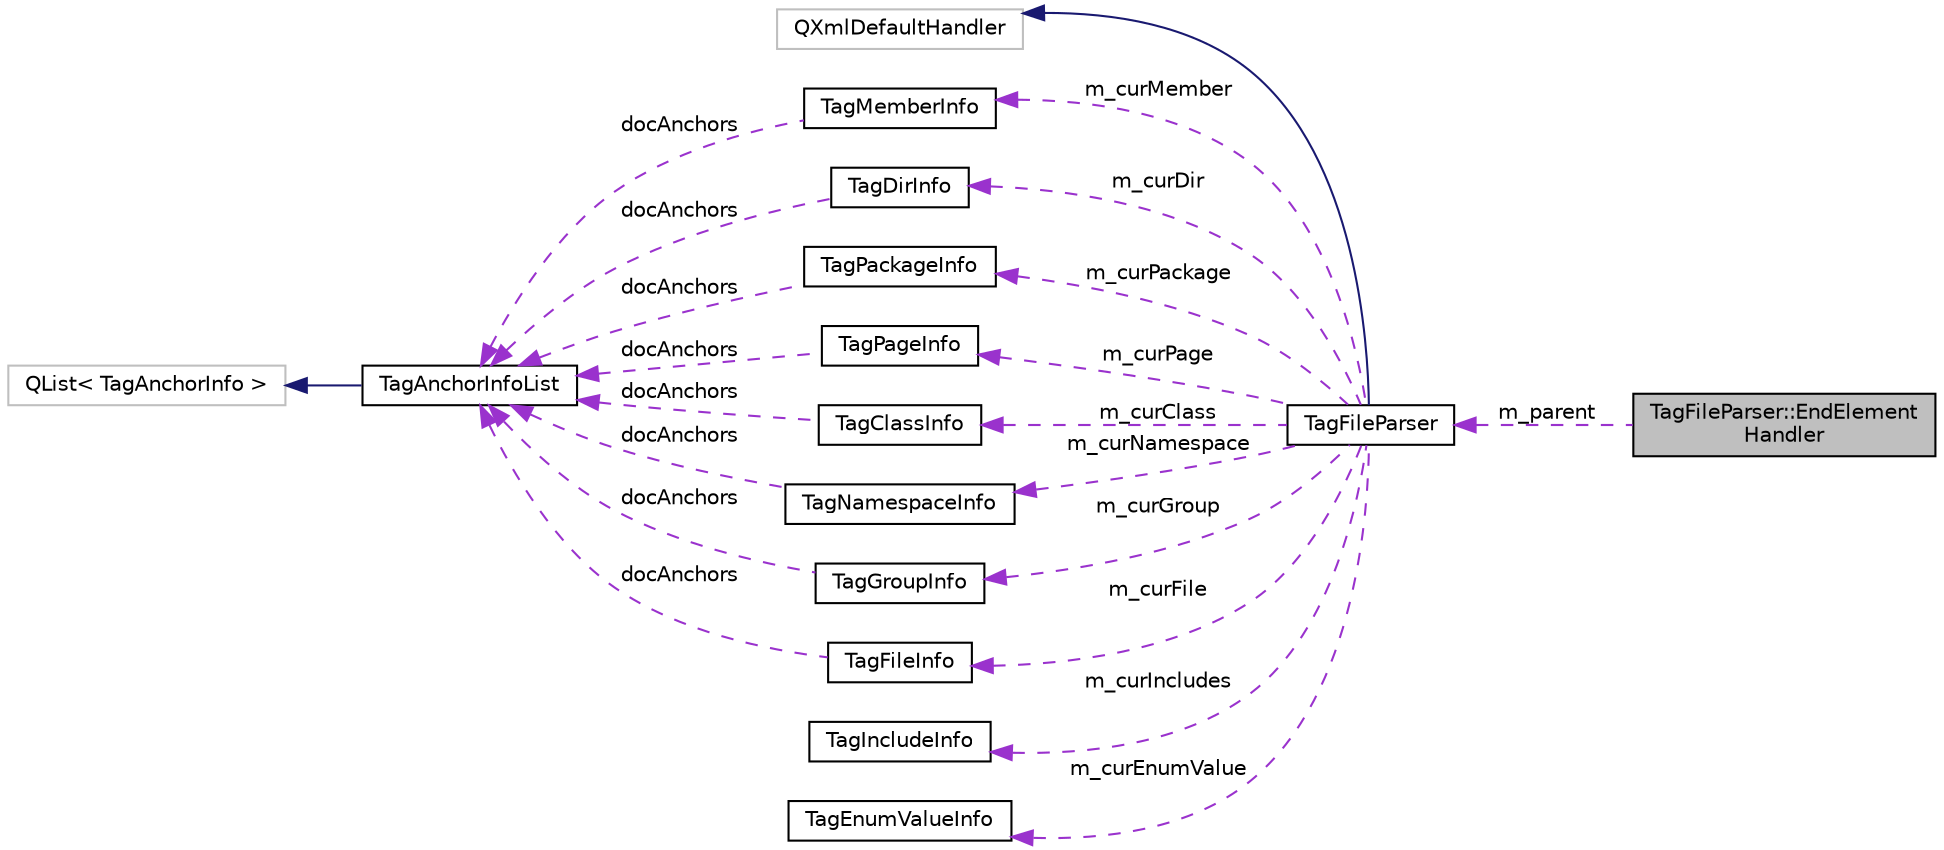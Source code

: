 digraph "TagFileParser::EndElementHandler"
{
 // INTERACTIVE_SVG=YES
  edge [fontname="Helvetica",fontsize="10",labelfontname="Helvetica",labelfontsize="10"];
  node [fontname="Helvetica",fontsize="10",shape=record];
  rankdir="LR";
  Node1 [label="TagFileParser::EndElement\lHandler",height=0.2,width=0.4,color="black", fillcolor="grey75", style="filled", fontcolor="black"];
  Node2 -> Node1 [dir="back",color="darkorchid3",fontsize="10",style="dashed",label=" m_parent" ,fontname="Helvetica"];
  Node2 [label="TagFileParser",height=0.2,width=0.4,color="black", fillcolor="white", style="filled",URL="$d3/d3a/class_tag_file_parser.html",tooltip="Tag file parser. "];
  Node3 -> Node2 [dir="back",color="midnightblue",fontsize="10",style="solid",fontname="Helvetica"];
  Node3 [label="QXmlDefaultHandler",height=0.2,width=0.4,color="grey75", fillcolor="white", style="filled"];
  Node4 -> Node2 [dir="back",color="darkorchid3",fontsize="10",style="dashed",label=" m_curMember" ,fontname="Helvetica"];
  Node4 [label="TagMemberInfo",height=0.2,width=0.4,color="black", fillcolor="white", style="filled",URL="$d3/ddb/class_tag_member_info.html",tooltip="Container for member specific info that can be read from a tagfile. "];
  Node5 -> Node4 [dir="back",color="darkorchid3",fontsize="10",style="dashed",label=" docAnchors" ,fontname="Helvetica"];
  Node5 [label="TagAnchorInfoList",height=0.2,width=0.4,color="black", fillcolor="white", style="filled",URL="$dc/d84/class_tag_anchor_info_list.html",tooltip="List of TagAnchorInfo objects. "];
  Node6 -> Node5 [dir="back",color="midnightblue",fontsize="10",style="solid",fontname="Helvetica"];
  Node6 [label="QList\< TagAnchorInfo \>",height=0.2,width=0.4,color="grey75", fillcolor="white", style="filled"];
  Node7 -> Node2 [dir="back",color="darkorchid3",fontsize="10",style="dashed",label=" m_curDir" ,fontname="Helvetica"];
  Node7 [label="TagDirInfo",height=0.2,width=0.4,color="black", fillcolor="white", style="filled",URL="$d8/d0d/class_tag_dir_info.html",tooltip="Container for directory specific info that can be read from a tagfile. "];
  Node5 -> Node7 [dir="back",color="darkorchid3",fontsize="10",style="dashed",label=" docAnchors" ,fontname="Helvetica"];
  Node8 -> Node2 [dir="back",color="darkorchid3",fontsize="10",style="dashed",label=" m_curIncludes" ,fontname="Helvetica"];
  Node8 [label="TagIncludeInfo",height=0.2,width=0.4,color="black", fillcolor="white", style="filled",URL="$d1/db6/class_tag_include_info.html",tooltip="Container for include info that can be read from a tagfile. "];
  Node9 -> Node2 [dir="back",color="darkorchid3",fontsize="10",style="dashed",label=" m_curPackage" ,fontname="Helvetica"];
  Node9 [label="TagPackageInfo",height=0.2,width=0.4,color="black", fillcolor="white", style="filled",URL="$d3/d48/class_tag_package_info.html",tooltip="Container for package specific info that can be read from a tagfile. "];
  Node5 -> Node9 [dir="back",color="darkorchid3",fontsize="10",style="dashed",label=" docAnchors" ,fontname="Helvetica"];
  Node10 -> Node2 [dir="back",color="darkorchid3",fontsize="10",style="dashed",label=" m_curPage" ,fontname="Helvetica"];
  Node10 [label="TagPageInfo",height=0.2,width=0.4,color="black", fillcolor="white", style="filled",URL="$d7/d5c/class_tag_page_info.html",tooltip="Container for page specific info that can be read from a tagfile. "];
  Node5 -> Node10 [dir="back",color="darkorchid3",fontsize="10",style="dashed",label=" docAnchors" ,fontname="Helvetica"];
  Node11 -> Node2 [dir="back",color="darkorchid3",fontsize="10",style="dashed",label=" m_curClass" ,fontname="Helvetica"];
  Node11 [label="TagClassInfo",height=0.2,width=0.4,color="black", fillcolor="white", style="filled",URL="$d3/d0c/class_tag_class_info.html",tooltip="Container for class specific info that can be read from a tagfile. "];
  Node5 -> Node11 [dir="back",color="darkorchid3",fontsize="10",style="dashed",label=" docAnchors" ,fontname="Helvetica"];
  Node12 -> Node2 [dir="back",color="darkorchid3",fontsize="10",style="dashed",label=" m_curNamespace" ,fontname="Helvetica"];
  Node12 [label="TagNamespaceInfo",height=0.2,width=0.4,color="black", fillcolor="white", style="filled",URL="$d5/dad/class_tag_namespace_info.html",tooltip="Container for namespace specific info that can be read from a tagfile. "];
  Node5 -> Node12 [dir="back",color="darkorchid3",fontsize="10",style="dashed",label=" docAnchors" ,fontname="Helvetica"];
  Node13 -> Node2 [dir="back",color="darkorchid3",fontsize="10",style="dashed",label=" m_curEnumValue" ,fontname="Helvetica"];
  Node13 [label="TagEnumValueInfo",height=0.2,width=0.4,color="black", fillcolor="white", style="filled",URL="$dc/dd2/class_tag_enum_value_info.html",tooltip="Container for enum values that are scoped within an enum. "];
  Node14 -> Node2 [dir="back",color="darkorchid3",fontsize="10",style="dashed",label=" m_curGroup" ,fontname="Helvetica"];
  Node14 [label="TagGroupInfo",height=0.2,width=0.4,color="black", fillcolor="white", style="filled",URL="$d6/d52/class_tag_group_info.html",tooltip="Container for group specific info that can be read from a tagfile. "];
  Node5 -> Node14 [dir="back",color="darkorchid3",fontsize="10",style="dashed",label=" docAnchors" ,fontname="Helvetica"];
  Node15 -> Node2 [dir="back",color="darkorchid3",fontsize="10",style="dashed",label=" m_curFile" ,fontname="Helvetica"];
  Node15 [label="TagFileInfo",height=0.2,width=0.4,color="black", fillcolor="white", style="filled",URL="$dc/dc1/class_tag_file_info.html",tooltip="Container for file specific info that can be read from a tagfile. "];
  Node5 -> Node15 [dir="back",color="darkorchid3",fontsize="10",style="dashed",label=" docAnchors" ,fontname="Helvetica"];
}
